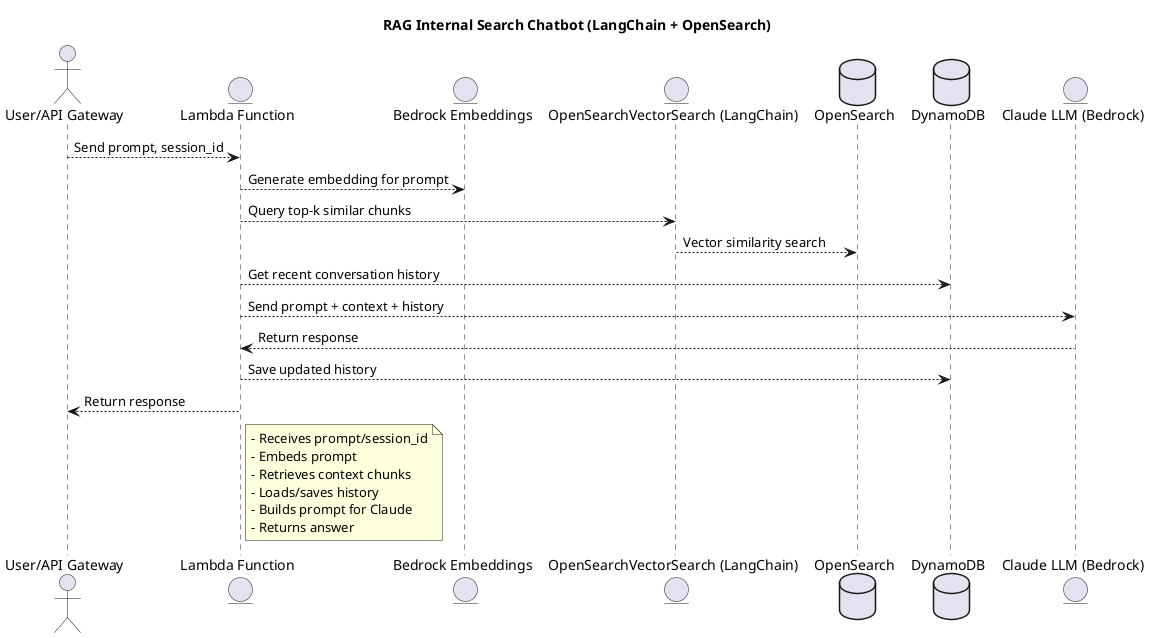 @startuml
title RAG Internal Search Chatbot (LangChain + OpenSearch)

actor "User/API Gateway" as User
entity "Lambda Function" as Lambda
entity "Bedrock Embeddings" as BedrockEmbed
entity "OpenSearchVectorSearch (LangChain)" as VectorSearch
database "OpenSearch" as OS
database "DynamoDB" as Dynamo
entity "Claude LLM (Bedrock)" as Claude

User --> Lambda : Send prompt, session_id
Lambda --> BedrockEmbed : Generate embedding for prompt
Lambda --> VectorSearch : Query top-k similar chunks
VectorSearch --> OS : Vector similarity search
Lambda --> Dynamo : Get recent conversation history
Lambda --> Claude : Send prompt + context + history
Claude --> Lambda : Return response
Lambda --> Dynamo : Save updated history
Lambda --> User : Return response

note right of Lambda
- Receives prompt/session_id
- Embeds prompt
- Retrieves context chunks
- Loads/saves history
- Builds prompt for Claude
- Returns answer
end note

@enduml